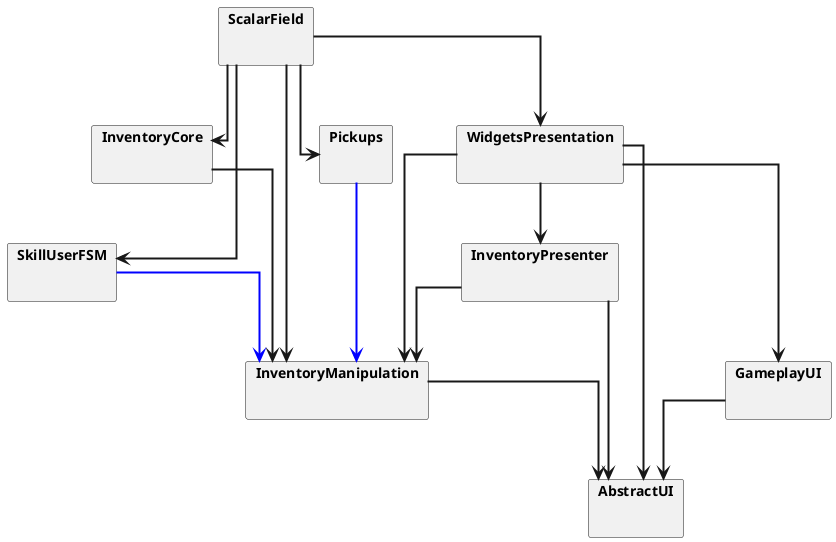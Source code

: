@startuml
skinparam sequenceArrowThickness 2
skinparam sequenceParticipant underline
skinparam linetype ortho
skinparam packageStyle rectangle

package SkillUserFSM {}
package InventoryCore {}
package InventoryManipulation {}
package InventoryPresenter {}
package WidgetsPresentation {}
package ScalarField {}
package Pickups {}
package AbstractUI {}
package GameplayUI {}

ScalarField --> InventoryManipulation

ScalarField --> WidgetsPresentation
WidgetsPresentation --> InventoryManipulation
WidgetsPresentation --> InventoryPresenter
WidgetsPresentation --> GameplayUI
WidgetsPresentation --> AbstractUI
GameplayUI --> AbstractUI


ScalarField --> Pickups
Pickups -[#blue]-> InventoryManipulation

InventoryPresenter --> InventoryManipulation
InventoryPresenter --> AbstractUI

ScalarField --> InventoryCore
InventoryCore --> InventoryManipulation

ScalarField --> SkillUserFSM
SkillUserFSM -[#blue]-> InventoryManipulation

InventoryManipulation --> AbstractUI

@enduml